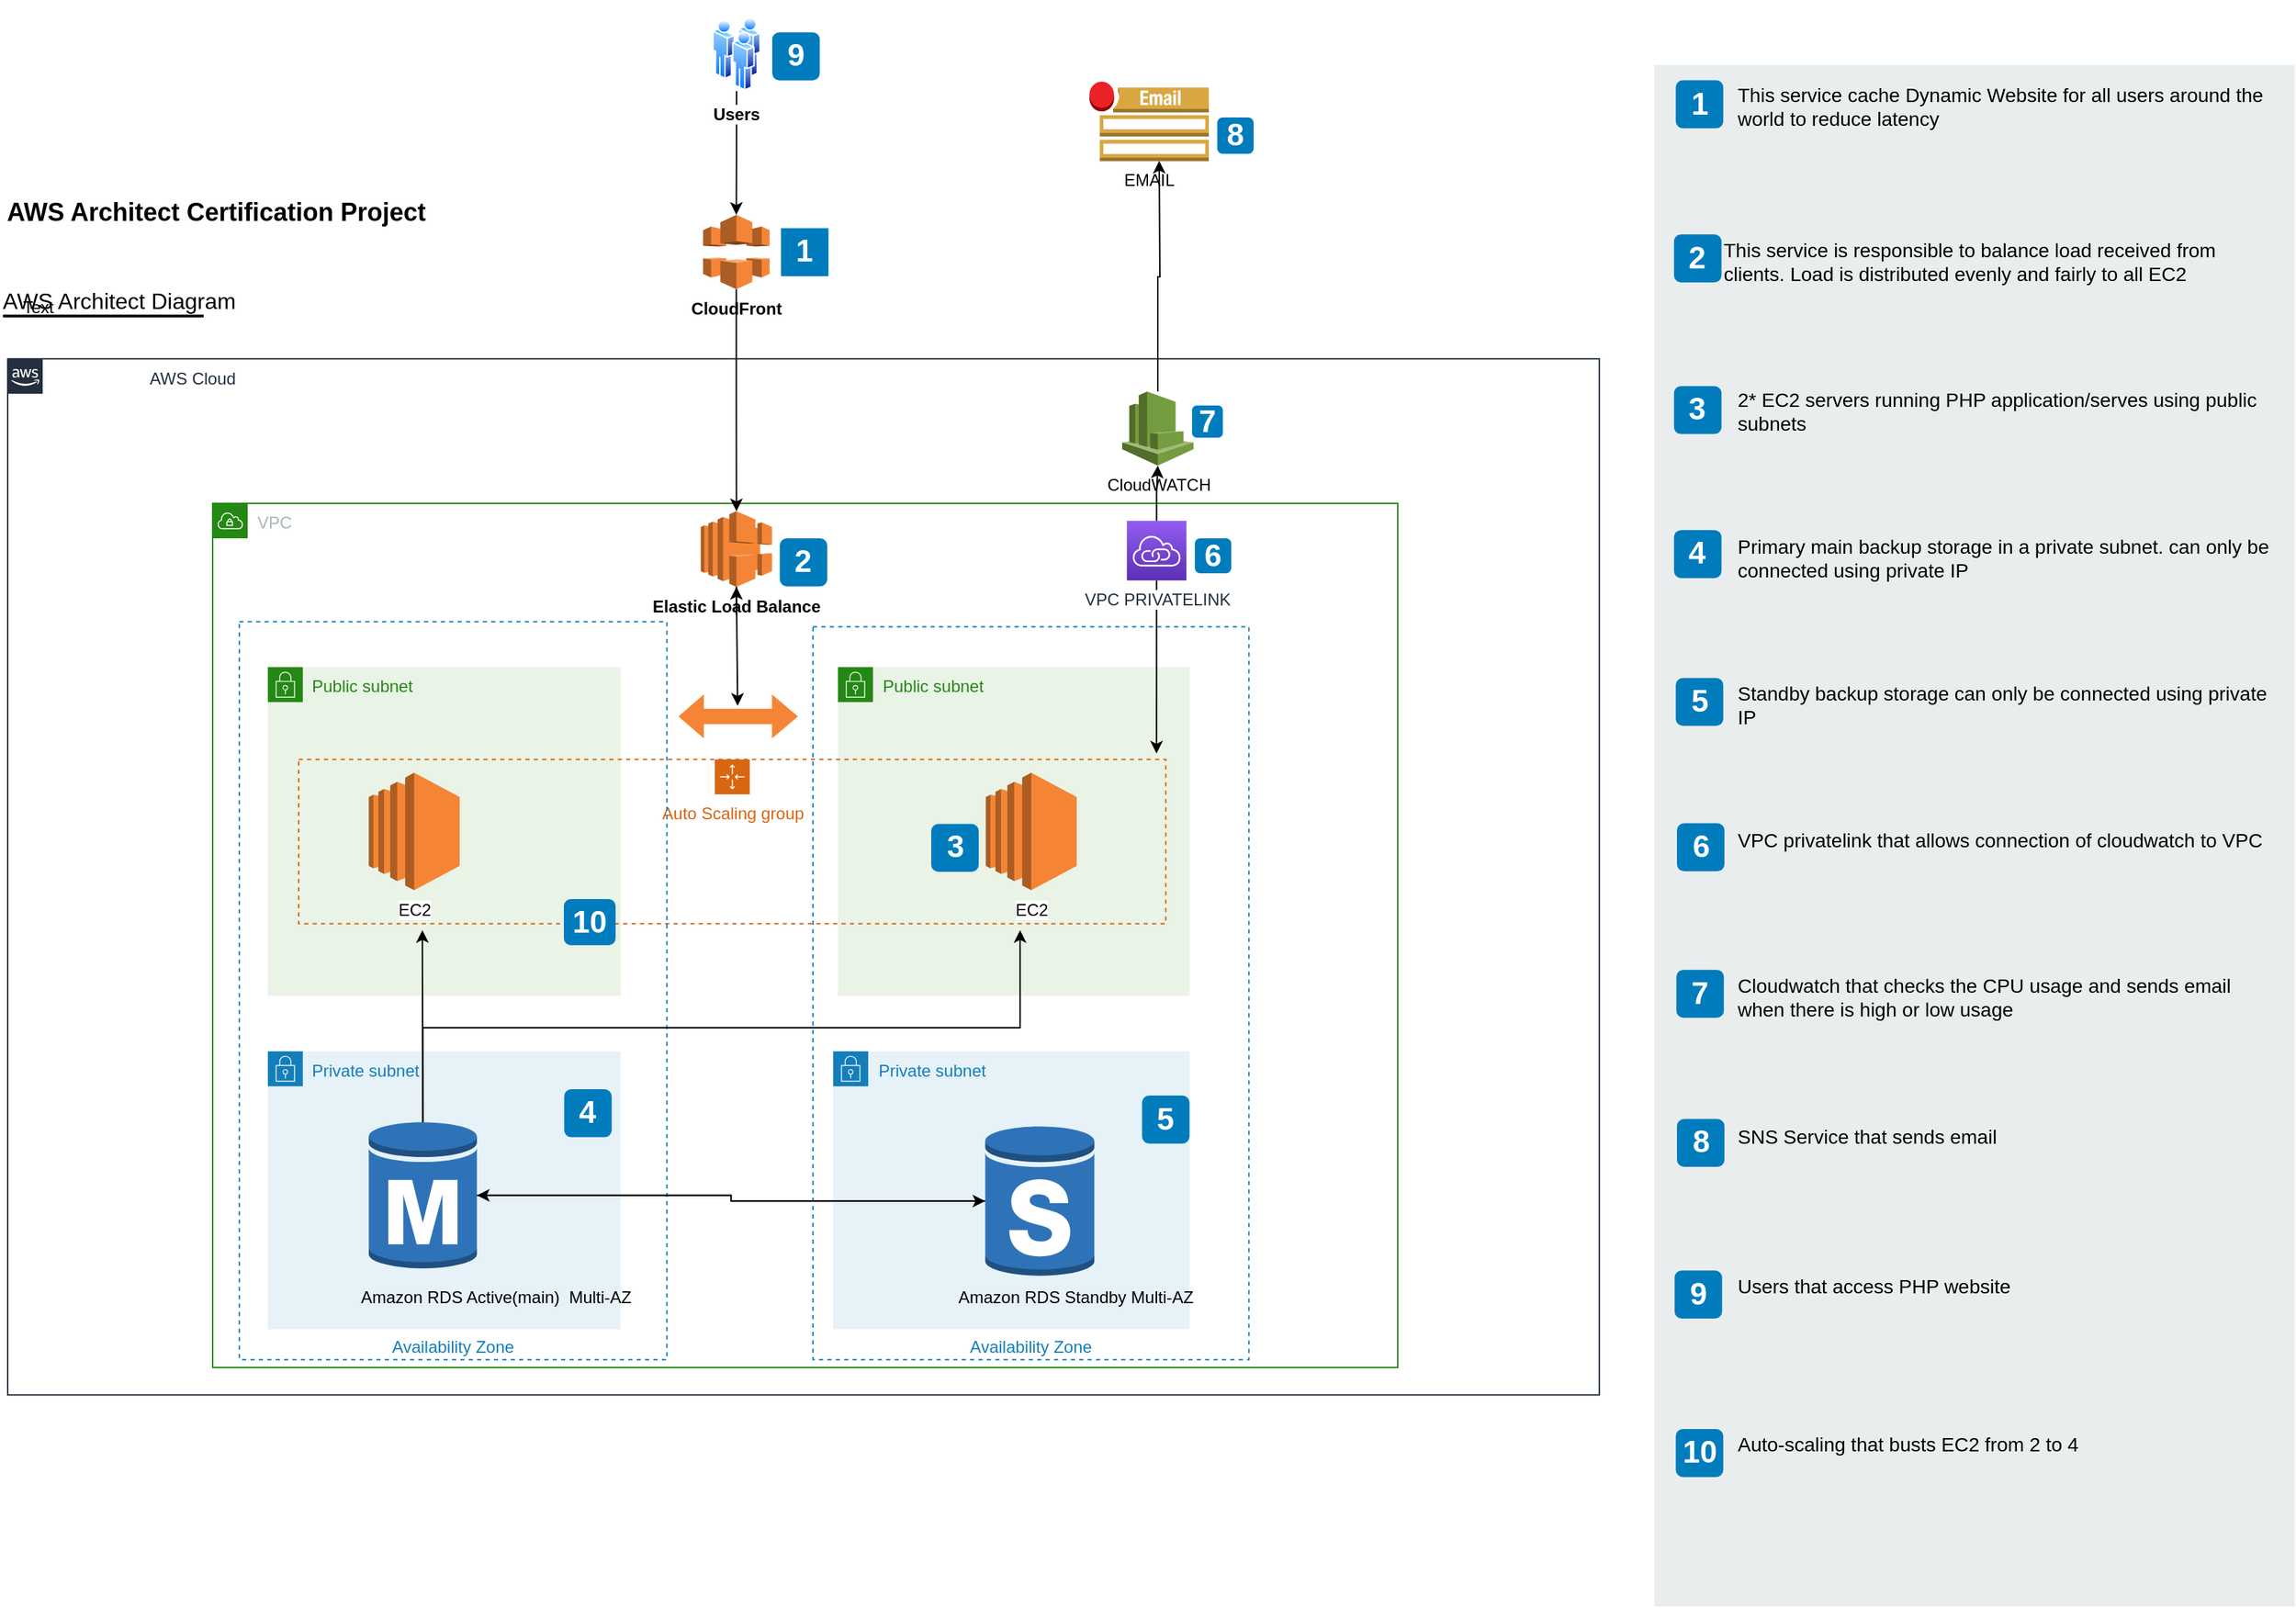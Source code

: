 <mxfile version="12.3.2" type="github" pages="1">
  <diagram id="Ht1M8jgEwFfnCIfOTk4-" name="Page-1">
    <mxGraphModel dx="1422" dy="1910" grid="1" gridSize="10" guides="1" tooltips="1" connect="1" arrows="1" fold="1" page="1" pageScale="1" pageWidth="1654" pageHeight="1169" math="0" shadow="0">
      <root>
        <mxCell id="0"/>
        <mxCell id="1" parent="0"/>
        <mxCell id="xc-v-wYqTJA-IZ1ZFv6Z-77" value="" style="group" vertex="1" connectable="0" parent="1">
          <mxGeometry x="1" y="-1165" width="1640" height="1149" as="geometry"/>
        </mxCell>
        <mxCell id="xc-v-wYqTJA-IZ1ZFv6Z-16" value="Public subnet" style="points=[[0,0],[0.25,0],[0.5,0],[0.75,0],[1,0],[1,0.25],[1,0.5],[1,0.75],[1,1],[0.75,1],[0.5,1],[0.25,1],[0,1],[0,0.75],[0,0.5],[0,0.25]];outlineConnect=0;gradientColor=none;html=1;whiteSpace=wrap;fontSize=12;fontStyle=0;shape=mxgraph.aws4.group;grIcon=mxgraph.aws4.group_security_group;grStroke=0;strokeColor=#248814;fillColor=#E9F3E6;verticalAlign=top;align=left;spacingLeft=30;fontColor=#248814;dashed=0;" vertex="1" parent="xc-v-wYqTJA-IZ1ZFv6Z-77">
          <mxGeometry x="191.433" y="477.154" width="252.131" height="234.943" as="geometry"/>
        </mxCell>
        <mxCell id="xc-v-wYqTJA-IZ1ZFv6Z-15" value="Public subnet" style="points=[[0,0],[0.25,0],[0.5,0],[0.75,0],[1,0],[1,0.25],[1,0.5],[1,0.75],[1,1],[0.75,1],[0.5,1],[0.25,1],[0,1],[0,0.75],[0,0.5],[0,0.25]];outlineConnect=0;gradientColor=none;html=1;whiteSpace=wrap;fontSize=12;fontStyle=0;shape=mxgraph.aws4.group;grIcon=mxgraph.aws4.group_security_group;grStroke=0;strokeColor=#248814;fillColor=#E9F3E6;verticalAlign=top;align=left;spacingLeft=30;fontColor=#248814;dashed=0;" vertex="1" parent="xc-v-wYqTJA-IZ1ZFv6Z-77">
          <mxGeometry x="598.917" y="477.154" width="251.282" height="234.943" as="geometry"/>
        </mxCell>
        <mxCell id="xc-v-wYqTJA-IZ1ZFv6Z-11" value="AWS Cloud" style="points=[[0,0],[0.25,0],[0.5,0],[0.75,0],[1,0],[1,0.25],[1,0.5],[1,0.75],[1,1],[0.75,1],[0.5,1],[0.25,1],[0,1],[0,0.75],[0,0.5],[0,0.25]];outlineConnect=0;gradientColor=none;html=1;whiteSpace=wrap;fontSize=12;fontStyle=0;shape=mxgraph.aws4.group;grIcon=mxgraph.aws4.group_aws_cloud_alt;strokeColor=#232F3E;fillColor=none;verticalAlign=top;align=left;spacingLeft=100;fontColor=#232F3E;dashed=0;spacingTop=1;spacing=1;spacingBottom=100;spacingRight=100;" vertex="1" parent="xc-v-wYqTJA-IZ1ZFv6Z-77">
          <mxGeometry x="5.518" y="256.669" width="1137.56" height="740.974" as="geometry"/>
        </mxCell>
        <mxCell id="xc-v-wYqTJA-IZ1ZFv6Z-12" value="VPC" style="points=[[0,0],[0.25,0],[0.5,0],[0.75,0],[1,0],[1,0.25],[1,0.5],[1,0.75],[1,1],[0.75,1],[0.5,1],[0.25,1],[0,1],[0,0.75],[0,0.5],[0,0.25]];outlineConnect=0;gradientColor=none;html=1;whiteSpace=wrap;fontSize=12;fontStyle=0;shape=mxgraph.aws4.group;grIcon=mxgraph.aws4.group_vpc;strokeColor=#248814;fillColor=none;verticalAlign=top;align=left;spacingLeft=30;fontColor=#AAB7B8;dashed=0;" vertex="1" parent="xc-v-wYqTJA-IZ1ZFv6Z-77">
          <mxGeometry x="152" y="360" width="847" height="618" as="geometry"/>
        </mxCell>
        <mxCell id="xc-v-wYqTJA-IZ1ZFv6Z-71" value="Auto Scaling group" style="points=[[0,0],[0.25,0],[0.5,0],[0.75,0],[1,0],[1,0.25],[1,0.5],[1,0.75],[1,1],[0.75,1],[0.5,1],[0.25,1],[0,1],[0,0.75],[0,0.5],[0,0.25]];outlineConnect=0;gradientColor=none;html=1;whiteSpace=wrap;fontSize=12;fontStyle=0;shape=mxgraph.aws4.groupCenter;grIcon=mxgraph.aws4.group_auto_scaling_group;grStroke=1;strokeColor=#D86613;fillColor=none;verticalAlign=top;align=center;fontColor=#D86613;dashed=1;spacingTop=25;labelBackgroundColor=#ffffff;" vertex="1" parent="xc-v-wYqTJA-IZ1ZFv6Z-77">
          <mxGeometry x="213.505" y="543.119" width="619.716" height="117.471" as="geometry"/>
        </mxCell>
        <mxCell id="xc-v-wYqTJA-IZ1ZFv6Z-17" value="Private subnet" style="points=[[0,0],[0.25,0],[0.5,0],[0.75,0],[1,0],[1,0.25],[1,0.5],[1,0.75],[1,1],[0.75,1],[0.5,1],[0.25,1],[0,1],[0,0.75],[0,0.5],[0,0.25]];outlineConnect=0;gradientColor=none;html=1;whiteSpace=wrap;fontSize=12;fontStyle=0;shape=mxgraph.aws4.group;grIcon=mxgraph.aws4.group_security_group;grStroke=0;strokeColor=#147EBA;fillColor=#E6F2F8;verticalAlign=top;align=left;spacingLeft=30;fontColor=#147EBA;dashed=0;" vertex="1" parent="xc-v-wYqTJA-IZ1ZFv6Z-77">
          <mxGeometry x="595.521" y="751.856" width="254.678" height="198.798" as="geometry"/>
        </mxCell>
        <mxCell id="xc-v-wYqTJA-IZ1ZFv6Z-18" value="Private subnet" style="points=[[0,0],[0.25,0],[0.5,0],[0.75,0],[1,0],[1,0.25],[1,0.5],[1,0.75],[1,1],[0.75,1],[0.5,1],[0.25,1],[0,1],[0,0.75],[0,0.5],[0,0.25]];outlineConnect=0;gradientColor=none;html=1;whiteSpace=wrap;fontSize=12;fontStyle=0;shape=mxgraph.aws4.group;grIcon=mxgraph.aws4.group_security_group;grStroke=0;strokeColor=#147EBA;fillColor=#E6F2F8;verticalAlign=top;align=left;spacingLeft=30;fontColor=#147EBA;dashed=0;" vertex="1" parent="xc-v-wYqTJA-IZ1ZFv6Z-77">
          <mxGeometry x="191.433" y="751.856" width="252.131" height="198.798" as="geometry"/>
        </mxCell>
        <mxCell id="xc-v-wYqTJA-IZ1ZFv6Z-21" value="Availability Zone" style="fillColor=none;strokeColor=#147EBA;dashed=1;verticalAlign=bottom;fontStyle=0;fontColor=#147EBA;" vertex="1" parent="xc-v-wYqTJA-IZ1ZFv6Z-77">
          <mxGeometry x="581.09" y="448.238" width="311.556" height="524.103" as="geometry"/>
        </mxCell>
        <mxCell id="xc-v-wYqTJA-IZ1ZFv6Z-20" value="Availability Zone" style="fillColor=none;strokeColor=#147EBA;dashed=1;verticalAlign=bottom;fontStyle=0;fontColor=#147EBA;horizontal=1;" vertex="1" parent="xc-v-wYqTJA-IZ1ZFv6Z-77">
          <mxGeometry x="171.058" y="444.623" width="305.613" height="527.718" as="geometry"/>
        </mxCell>
        <mxCell id="-QjtrjUzRDEMRZ5MF8oH-9" value="1" style="rounded=1;whiteSpace=wrap;html=1;fillColor=#007CBD;strokeColor=none;fontColor=#FFFFFF;fontStyle=1;fontSize=22;arcSize=0;" parent="xc-v-wYqTJA-IZ1ZFv6Z-77" vertex="1">
          <mxGeometry x="558.182" y="163.205" width="33.957" height="34.338" as="geometry"/>
        </mxCell>
        <mxCell id="-QjtrjUzRDEMRZ5MF8oH-27" value="2" style="rounded=1;whiteSpace=wrap;html=1;fillColor=#007CBD;strokeColor=none;fontColor=#FFFFFF;fontStyle=1;fontSize=22;" parent="xc-v-wYqTJA-IZ1ZFv6Z-77" vertex="1">
          <mxGeometry x="557.32" y="384.984" width="33.957" height="34.338" as="geometry"/>
        </mxCell>
        <mxCell id="-QjtrjUzRDEMRZ5MF8oH-28" value="3" style="rounded=1;whiteSpace=wrap;html=1;fillColor=#007CBD;strokeColor=none;fontColor=#FFFFFF;fontStyle=1;fontSize=22;" parent="xc-v-wYqTJA-IZ1ZFv6Z-77" vertex="1">
          <mxGeometry x="665.558" y="589.203" width="33.957" height="34.338" as="geometry"/>
        </mxCell>
        <mxCell id="-QjtrjUzRDEMRZ5MF8oH-29" value="4" style="rounded=1;whiteSpace=wrap;html=1;fillColor=#007CBD;strokeColor=none;fontColor=#FFFFFF;fontStyle=1;fontSize=22;" parent="xc-v-wYqTJA-IZ1ZFv6Z-77" vertex="1">
          <mxGeometry x="403.24" y="778.965" width="33.957" height="34.338" as="geometry"/>
        </mxCell>
        <mxCell id="-QjtrjUzRDEMRZ5MF8oH-30" value="5" style="rounded=1;whiteSpace=wrap;html=1;fillColor=#007CBD;strokeColor=none;fontColor=#FFFFFF;fontStyle=1;fontSize=22;" parent="xc-v-wYqTJA-IZ1ZFv6Z-77" vertex="1">
          <mxGeometry x="816.242" y="783.483" width="33.957" height="34.338" as="geometry"/>
        </mxCell>
        <mxCell id="-QjtrjUzRDEMRZ5MF8oH-31" value="6" style="rounded=1;whiteSpace=wrap;html=1;fillColor=#007CBD;strokeColor=none;fontColor=#FFFFFF;fontStyle=1;fontSize=22;" parent="xc-v-wYqTJA-IZ1ZFv6Z-77" vertex="1">
          <mxGeometry x="854" y="385" width="26" height="25" as="geometry"/>
        </mxCell>
        <mxCell id="-QjtrjUzRDEMRZ5MF8oH-32" value="7" style="rounded=1;whiteSpace=wrap;html=1;fillColor=#007CBD;strokeColor=none;fontColor=#FFFFFF;fontStyle=1;fontSize=22;" parent="xc-v-wYqTJA-IZ1ZFv6Z-77" vertex="1">
          <mxGeometry x="852" y="290" width="22" height="23" as="geometry"/>
        </mxCell>
        <mxCell id="-QjtrjUzRDEMRZ5MF8oH-33" value="8" style="rounded=1;whiteSpace=wrap;html=1;fillColor=#007CBD;strokeColor=none;fontColor=#FFFFFF;fontStyle=1;fontSize=22;" parent="xc-v-wYqTJA-IZ1ZFv6Z-77" vertex="1">
          <mxGeometry x="870" y="84" width="26" height="26" as="geometry"/>
        </mxCell>
        <mxCell id="-QjtrjUzRDEMRZ5MF8oH-34" value="9" style="rounded=1;whiteSpace=wrap;html=1;fillColor=#007CBD;strokeColor=none;fontColor=#FFFFFF;fontStyle=1;fontSize=22;" parent="xc-v-wYqTJA-IZ1ZFv6Z-77" vertex="1">
          <mxGeometry x="551.932" y="23.165" width="33.957" height="34.338" as="geometry"/>
        </mxCell>
        <mxCell id="-QjtrjUzRDEMRZ5MF8oH-35" value="10" style="rounded=1;whiteSpace=wrap;html=1;fillColor=#007CBD;strokeColor=none;fontColor=#FFFFFF;fontStyle=1;fontSize=22;" parent="xc-v-wYqTJA-IZ1ZFv6Z-77" vertex="1">
          <mxGeometry x="403" y="643" width="37" height="33" as="geometry"/>
        </mxCell>
        <mxCell id="-QjtrjUzRDEMRZ5MF8oH-47" value="&lt;font style=&quot;font-size: 18px&quot;&gt;AWS Architect Certification Project&lt;/font&gt;" style="text;html=1;resizable=0;points=[];autosize=1;align=left;verticalAlign=top;spacingTop=-4;fontSize=30;fontStyle=1" parent="xc-v-wYqTJA-IZ1ZFv6Z-77" vertex="1">
          <mxGeometry x="2.547" y="126.547" width="320" height="40" as="geometry"/>
        </mxCell>
        <mxCell id="-QjtrjUzRDEMRZ5MF8oH-48" value="AWS Architect Diagram" style="text;html=1;resizable=0;points=[];autosize=1;align=left;verticalAlign=top;spacingTop=-4;fontSize=16;" parent="xc-v-wYqTJA-IZ1ZFv6Z-77" vertex="1">
          <mxGeometry y="203.355" width="180" height="20" as="geometry"/>
        </mxCell>
        <mxCell id="SCVMTBWpLvtzJIhz15lM-1" value="" style="line;strokeWidth=2;html=1;fontSize=14;" parent="xc-v-wYqTJA-IZ1ZFv6Z-77" vertex="1">
          <mxGeometry x="2.122" y="221.428" width="143.468" height="9.036" as="geometry"/>
        </mxCell>
        <mxCell id="7OVz4w7n9kzEPWy-4BBC-3" value="" style="rounded=0;whiteSpace=wrap;html=1;fillColor=#EAEDED;fontSize=22;fontColor=#FFFFFF;strokeColor=none;labelBackgroundColor=none;" parent="xc-v-wYqTJA-IZ1ZFv6Z-77" vertex="1">
          <mxGeometry x="1182.429" y="46.576" width="457.571" height="1102.424" as="geometry"/>
        </mxCell>
        <mxCell id="7OVz4w7n9kzEPWy-4BBC-4" value="1" style="rounded=1;whiteSpace=wrap;html=1;fillColor=#007CBD;strokeColor=none;fontColor=#FFFFFF;fontStyle=1;fontSize=22;labelBackgroundColor=none;" parent="xc-v-wYqTJA-IZ1ZFv6Z-77" vertex="1">
          <mxGeometry x="1197.71" y="57.419" width="33.957" height="34.338" as="geometry"/>
        </mxCell>
        <mxCell id="7OVz4w7n9kzEPWy-4BBC-5" value="2" style="rounded=1;whiteSpace=wrap;html=1;fillColor=#007CBD;strokeColor=none;fontColor=#FFFFFF;fontStyle=1;fontSize=22;labelBackgroundColor=none;" parent="xc-v-wYqTJA-IZ1ZFv6Z-77" vertex="1">
          <mxGeometry x="1196.436" y="167.662" width="33.957" height="34.338" as="geometry"/>
        </mxCell>
        <mxCell id="7OVz4w7n9kzEPWy-4BBC-6" value="3" style="rounded=1;whiteSpace=wrap;html=1;fillColor=#007CBD;strokeColor=none;fontColor=#FFFFFF;fontStyle=1;fontSize=22;labelBackgroundColor=none;" parent="xc-v-wYqTJA-IZ1ZFv6Z-77" vertex="1">
          <mxGeometry x="1196.436" y="276.097" width="33.957" height="34.338" as="geometry"/>
        </mxCell>
        <mxCell id="7OVz4w7n9kzEPWy-4BBC-7" value="4" style="rounded=1;whiteSpace=wrap;html=1;fillColor=#007CBD;strokeColor=none;fontColor=#FFFFFF;fontStyle=1;fontSize=22;labelBackgroundColor=none;" parent="xc-v-wYqTJA-IZ1ZFv6Z-77" vertex="1">
          <mxGeometry x="1196.436" y="379.11" width="33.957" height="34.338" as="geometry"/>
        </mxCell>
        <mxCell id="7OVz4w7n9kzEPWy-4BBC-8" value="5" style="rounded=1;whiteSpace=wrap;html=1;fillColor=#007CBD;strokeColor=none;fontColor=#FFFFFF;fontStyle=1;fontSize=22;labelBackgroundColor=none;" parent="xc-v-wYqTJA-IZ1ZFv6Z-77" vertex="1">
          <mxGeometry x="1197.71" y="484.835" width="33.957" height="34.338" as="geometry"/>
        </mxCell>
        <mxCell id="7OVz4w7n9kzEPWy-4BBC-9" value="6" style="rounded=1;whiteSpace=wrap;html=1;fillColor=#007CBD;strokeColor=none;fontColor=#FFFFFF;fontStyle=1;fontSize=22;labelBackgroundColor=none;" parent="xc-v-wYqTJA-IZ1ZFv6Z-77" vertex="1">
          <mxGeometry x="1198.559" y="588.752" width="33.957" height="34.338" as="geometry"/>
        </mxCell>
        <mxCell id="7OVz4w7n9kzEPWy-4BBC-10" value="7" style="rounded=1;whiteSpace=wrap;html=1;fillColor=#007CBD;strokeColor=none;fontColor=#FFFFFF;fontStyle=1;fontSize=22;labelBackgroundColor=none;" parent="xc-v-wYqTJA-IZ1ZFv6Z-77" vertex="1">
          <mxGeometry x="1198.134" y="693.572" width="33.957" height="34.338" as="geometry"/>
        </mxCell>
        <mxCell id="7OVz4w7n9kzEPWy-4BBC-11" value="8" style="rounded=1;whiteSpace=wrap;html=1;fillColor=#007CBD;strokeColor=none;fontColor=#FFFFFF;fontStyle=1;fontSize=22;labelBackgroundColor=none;" parent="xc-v-wYqTJA-IZ1ZFv6Z-77" vertex="1">
          <mxGeometry x="1198.559" y="800.2" width="33.957" height="34.338" as="geometry"/>
        </mxCell>
        <mxCell id="7OVz4w7n9kzEPWy-4BBC-12" value="9" style="rounded=1;whiteSpace=wrap;html=1;fillColor=#007CBD;strokeColor=none;fontColor=#FFFFFF;fontStyle=1;fontSize=22;labelBackgroundColor=none;" parent="xc-v-wYqTJA-IZ1ZFv6Z-77" vertex="1">
          <mxGeometry x="1196.861" y="908.635" width="33.957" height="34.338" as="geometry"/>
        </mxCell>
        <mxCell id="7OVz4w7n9kzEPWy-4BBC-13" value="&lt;font style=&quot;font-size: 14px&quot;&gt;This service cache Dynamic Website for all users around the world to reduce latency&lt;/font&gt;" style="text;html=1;align=left;verticalAlign=top;spacingTop=-4;fontSize=14;labelBackgroundColor=none;whiteSpace=wrap;" parent="xc-v-wYqTJA-IZ1ZFv6Z-77" vertex="1">
          <mxGeometry x="1240" y="57" width="383" height="53" as="geometry"/>
        </mxCell>
        <mxCell id="7OVz4w7n9kzEPWy-4BBC-14" value="&lt;font style=&quot;font-size: 14px&quot;&gt;This service is responsible to balance load received from clients. Load is distributed evenly and fairly to all EC2&lt;/font&gt;" style="text;html=1;align=left;verticalAlign=top;spacingTop=-4;fontSize=14;labelBackgroundColor=none;whiteSpace=wrap;" parent="xc-v-wYqTJA-IZ1ZFv6Z-77" vertex="1">
          <mxGeometry x="1230" y="168" width="393" height="52" as="geometry"/>
        </mxCell>
        <mxCell id="7OVz4w7n9kzEPWy-4BBC-15" value="&lt;span&gt;&lt;font style=&quot;font-size: 14px&quot;&gt;2* EC2 servers running PHP application/serves using public subnets&amp;nbsp;&lt;/font&gt;&lt;/span&gt;" style="text;html=1;align=left;verticalAlign=top;spacingTop=-4;fontSize=14;labelBackgroundColor=none;whiteSpace=wrap;" parent="xc-v-wYqTJA-IZ1ZFv6Z-77" vertex="1">
          <mxGeometry x="1240" y="275" width="383" height="55" as="geometry"/>
        </mxCell>
        <mxCell id="7OVz4w7n9kzEPWy-4BBC-16" value="&lt;span&gt;Primary main backup storage in a private subnet. can only be connected using private IP&lt;/span&gt;" style="text;html=1;align=left;verticalAlign=top;spacingTop=-4;fontSize=14;labelBackgroundColor=none;whiteSpace=wrap;" parent="xc-v-wYqTJA-IZ1ZFv6Z-77" vertex="1">
          <mxGeometry x="1240" y="380" width="383" height="50" as="geometry"/>
        </mxCell>
        <mxCell id="7OVz4w7n9kzEPWy-4BBC-17" value="&lt;span&gt;Standby backup storage can only be connected using private IP&lt;/span&gt;" style="text;html=1;align=left;verticalAlign=top;spacingTop=-4;fontSize=14;labelBackgroundColor=none;whiteSpace=wrap;" parent="xc-v-wYqTJA-IZ1ZFv6Z-77" vertex="1">
          <mxGeometry x="1240" y="485" width="383" height="55" as="geometry"/>
        </mxCell>
        <mxCell id="7OVz4w7n9kzEPWy-4BBC-18" value="&lt;span&gt;VPC privatelink that allows connection of cloudwatch to VPC&amp;nbsp;&lt;/span&gt;" style="text;html=1;align=left;verticalAlign=top;spacingTop=-4;fontSize=14;labelBackgroundColor=none;whiteSpace=wrap;" parent="xc-v-wYqTJA-IZ1ZFv6Z-77" vertex="1">
          <mxGeometry x="1240" y="590" width="383" height="30" as="geometry"/>
        </mxCell>
        <mxCell id="7OVz4w7n9kzEPWy-4BBC-19" value="&lt;span&gt;Cloudwatch that checks the CPU usage and sends email when there is high or low usage&lt;/span&gt;" style="text;html=1;align=left;verticalAlign=top;spacingTop=-4;fontSize=14;labelBackgroundColor=none;whiteSpace=wrap;" parent="xc-v-wYqTJA-IZ1ZFv6Z-77" vertex="1">
          <mxGeometry x="1240" y="694" width="383" height="46" as="geometry"/>
        </mxCell>
        <mxCell id="7OVz4w7n9kzEPWy-4BBC-20" value="&lt;span&gt;SNS Service that sends email&lt;/span&gt;" style="text;html=1;align=left;verticalAlign=top;spacingTop=-4;fontSize=14;labelBackgroundColor=none;whiteSpace=wrap;" parent="xc-v-wYqTJA-IZ1ZFv6Z-77" vertex="1">
          <mxGeometry x="1240" y="802" width="383" height="38" as="geometry"/>
        </mxCell>
        <mxCell id="7OVz4w7n9kzEPWy-4BBC-21" value="&lt;span&gt;Users that access PHP website&lt;/span&gt;" style="text;html=1;align=left;verticalAlign=top;spacingTop=-4;fontSize=14;labelBackgroundColor=none;whiteSpace=wrap;" parent="xc-v-wYqTJA-IZ1ZFv6Z-77" vertex="1">
          <mxGeometry x="1240" y="909" width="383" height="41" as="geometry"/>
        </mxCell>
        <mxCell id="7OVz4w7n9kzEPWy-4BBC-22" value="10" style="rounded=1;whiteSpace=wrap;html=1;fillColor=#007CBD;strokeColor=none;fontColor=#FFFFFF;fontStyle=1;fontSize=22;labelBackgroundColor=none;" parent="xc-v-wYqTJA-IZ1ZFv6Z-77" vertex="1">
          <mxGeometry x="1197.71" y="1022.04" width="33.957" height="34.338" as="geometry"/>
        </mxCell>
        <mxCell id="7OVz4w7n9kzEPWy-4BBC-23" value="&lt;span&gt;Auto-scaling that busts EC2 from 2 to 4&lt;/span&gt;" style="text;html=1;align=left;verticalAlign=top;spacingTop=-4;fontSize=14;labelBackgroundColor=none;whiteSpace=wrap;" parent="xc-v-wYqTJA-IZ1ZFv6Z-77" vertex="1">
          <mxGeometry x="1240" y="1022" width="383" height="28" as="geometry"/>
        </mxCell>
        <mxCell id="xc-v-wYqTJA-IZ1ZFv6Z-5" value="&lt;b&gt;CloudFront&lt;/b&gt;" style="outlineConnect=0;dashed=0;verticalLabelPosition=bottom;verticalAlign=top;align=center;html=1;shape=mxgraph.aws3.cloudfront;fillColor=#F58536;gradientColor=none;strokeColor=#990000;" vertex="1" parent="xc-v-wYqTJA-IZ1ZFv6Z-77">
          <mxGeometry x="502.531" y="153.605" width="47.54" height="53.314" as="geometry"/>
        </mxCell>
        <mxCell id="xc-v-wYqTJA-IZ1ZFv6Z-22" style="edgeStyle=orthogonalEdgeStyle;rounded=0;orthogonalLoop=1;jettySize=auto;html=1;" edge="1" parent="xc-v-wYqTJA-IZ1ZFv6Z-77" source="xc-v-wYqTJA-IZ1ZFv6Z-6" target="xc-v-wYqTJA-IZ1ZFv6Z-5">
          <mxGeometry relative="1" as="geometry">
            <mxPoint x="370.556" y="286.489" as="targetPoint"/>
          </mxGeometry>
        </mxCell>
        <mxCell id="xc-v-wYqTJA-IZ1ZFv6Z-6" value="&lt;b&gt;Users&lt;/b&gt;" style="aspect=fixed;perimeter=ellipsePerimeter;html=1;align=center;shadow=0;dashed=0;spacingTop=3;image;image=img/lib/active_directory/users.svg;strokeColor=#990000;fillColor=#990000;gradientColor=none;" vertex="1" parent="xc-v-wYqTJA-IZ1ZFv6Z-77">
          <mxGeometry x="509.145" y="12" width="34.563" height="53.174" as="geometry"/>
        </mxCell>
        <mxCell id="xc-v-wYqTJA-IZ1ZFv6Z-7" value="&lt;b&gt;Elastic Load Balance&lt;/b&gt;" style="outlineConnect=0;dashed=0;verticalLabelPosition=bottom;verticalAlign=top;align=center;html=1;shape=mxgraph.aws3.elastic_load_balancing;fillColor=#F58536;gradientColor=none;strokeColor=#990000;" vertex="1" parent="xc-v-wYqTJA-IZ1ZFv6Z-77">
          <mxGeometry x="500.866" y="365.568" width="50.936" height="54.218" as="geometry"/>
        </mxCell>
        <mxCell id="xc-v-wYqTJA-IZ1ZFv6Z-8" value="" style="shape=mxgraph.arrows.slender_two_way_arrow;html=1;verticalLabelPosition=bottom;verticalAlign=top;strokeWidth=2;strokeColor=#F58536;fillColor=#F58536;gradientColor=none;" vertex="1" parent="xc-v-wYqTJA-IZ1ZFv6Z-77">
          <mxGeometry x="486.434" y="498.841" width="82.346" height="27.109" as="geometry"/>
        </mxCell>
        <mxCell id="xc-v-wYqTJA-IZ1ZFv6Z-9" value="" style="endArrow=classic;html=1;exitX=0.5;exitY=1;exitDx=0;exitDy=0;exitPerimeter=0;entryX=0.495;entryY=0.217;entryDx=0;entryDy=0;entryPerimeter=0;" edge="1" parent="xc-v-wYqTJA-IZ1ZFv6Z-77" source="xc-v-wYqTJA-IZ1ZFv6Z-7" target="xc-v-wYqTJA-IZ1ZFv6Z-8">
          <mxGeometry width="50" height="50" relative="1" as="geometry">
            <mxPoint x="615.895" y="426.551" as="sourcePoint"/>
            <mxPoint x="508.506" y="468.569" as="targetPoint"/>
          </mxGeometry>
        </mxCell>
        <mxCell id="xc-v-wYqTJA-IZ1ZFv6Z-23" value="Text" style="text;html=1;align=center;verticalAlign=middle;resizable=0;points=[];;autosize=1;" vertex="1" parent="xc-v-wYqTJA-IZ1ZFv6Z-77">
          <mxGeometry x="6.733" y="209.792" width="40" height="20" as="geometry"/>
        </mxCell>
        <mxCell id="xc-v-wYqTJA-IZ1ZFv6Z-26" value="EC2" style="outlineConnect=0;dashed=0;verticalLabelPosition=bottom;verticalAlign=top;align=center;html=1;shape=mxgraph.aws3.ec2;fillColor=#F58534;gradientColor=none;labelBackgroundColor=#ffffff;strokeColor=#000000;" vertex="1" parent="xc-v-wYqTJA-IZ1ZFv6Z-77">
          <mxGeometry x="263.591" y="552.607" width="64.943" height="84.037" as="geometry"/>
        </mxCell>
        <mxCell id="xc-v-wYqTJA-IZ1ZFv6Z-27" value="EC2" style="outlineConnect=0;dashed=0;verticalLabelPosition=bottom;verticalAlign=top;align=center;html=1;shape=mxgraph.aws3.ec2;fillColor=#F58534;gradientColor=none;labelBackgroundColor=#ffffff;strokeColor=#000000;" vertex="1" parent="xc-v-wYqTJA-IZ1ZFv6Z-77">
          <mxGeometry x="704.608" y="552.607" width="64.943" height="84.037" as="geometry"/>
        </mxCell>
        <mxCell id="xc-v-wYqTJA-IZ1ZFv6Z-28" value="" style="outlineConnect=0;dashed=0;verticalLabelPosition=bottom;verticalAlign=top;align=center;html=1;shape=mxgraph.aws3.rds_db_instance_standby_multi_az;fillColor=#2E73B8;gradientColor=none;labelBackgroundColor=#ffffff;strokeColor=#000000;" vertex="1" parent="xc-v-wYqTJA-IZ1ZFv6Z-77">
          <mxGeometry x="704.184" y="804.267" width="78.101" height="109.339" as="geometry"/>
        </mxCell>
        <mxCell id="xc-v-wYqTJA-IZ1ZFv6Z-66" style="edgeStyle=orthogonalEdgeStyle;rounded=0;orthogonalLoop=1;jettySize=auto;html=1;" edge="1" parent="xc-v-wYqTJA-IZ1ZFv6Z-77" source="xc-v-wYqTJA-IZ1ZFv6Z-5" target="xc-v-wYqTJA-IZ1ZFv6Z-7">
          <mxGeometry relative="1" as="geometry"/>
        </mxCell>
        <mxCell id="xc-v-wYqTJA-IZ1ZFv6Z-82" style="edgeStyle=orthogonalEdgeStyle;rounded=0;orthogonalLoop=1;jettySize=auto;html=1;exitX=0.5;exitY=0.02;exitDx=0;exitDy=0;exitPerimeter=0;entryX=0.428;entryY=0.418;entryDx=0;entryDy=0;entryPerimeter=0;" edge="1" parent="xc-v-wYqTJA-IZ1ZFv6Z-77" source="xc-v-wYqTJA-IZ1ZFv6Z-29" target="xc-v-wYqTJA-IZ1ZFv6Z-20">
          <mxGeometry relative="1" as="geometry">
            <Array as="points">
              <mxPoint x="302" y="795"/>
              <mxPoint x="302" y="795"/>
            </Array>
          </mxGeometry>
        </mxCell>
        <mxCell id="xc-v-wYqTJA-IZ1ZFv6Z-83" style="edgeStyle=orthogonalEdgeStyle;rounded=0;orthogonalLoop=1;jettySize=auto;html=1;exitX=0.5;exitY=0.02;exitDx=0;exitDy=0;exitPerimeter=0;entryX=0.475;entryY=0.414;entryDx=0;entryDy=0;entryPerimeter=0;" edge="1" parent="xc-v-wYqTJA-IZ1ZFv6Z-77" source="xc-v-wYqTJA-IZ1ZFv6Z-29" target="xc-v-wYqTJA-IZ1ZFv6Z-21">
          <mxGeometry relative="1" as="geometry">
            <Array as="points">
              <mxPoint x="302" y="735"/>
              <mxPoint x="729" y="735"/>
            </Array>
          </mxGeometry>
        </mxCell>
        <mxCell id="xc-v-wYqTJA-IZ1ZFv6Z-29" value="" style="outlineConnect=0;dashed=0;verticalLabelPosition=bottom;verticalAlign=top;align=center;html=1;shape=mxgraph.aws3.rds_db_instance;fillColor=#2E73B8;gradientColor=none;labelBackgroundColor=#ffffff;strokeColor=#000000;" vertex="1" parent="xc-v-wYqTJA-IZ1ZFv6Z-77">
          <mxGeometry x="263.591" y="800.652" width="77.252" height="108.435" as="geometry"/>
        </mxCell>
        <mxCell id="xc-v-wYqTJA-IZ1ZFv6Z-34" style="edgeStyle=orthogonalEdgeStyle;rounded=0;orthogonalLoop=1;jettySize=auto;html=1;exitX=1;exitY=0.5;exitDx=0;exitDy=0;exitPerimeter=0;" edge="1" parent="xc-v-wYqTJA-IZ1ZFv6Z-77" source="xc-v-wYqTJA-IZ1ZFv6Z-29" target="xc-v-wYqTJA-IZ1ZFv6Z-28">
          <mxGeometry relative="1" as="geometry"/>
        </mxCell>
        <mxCell id="xc-v-wYqTJA-IZ1ZFv6Z-35" value="Amazon RDS Active(main)&amp;nbsp; Multi-AZ" style="text;html=1;" vertex="1" parent="xc-v-wYqTJA-IZ1ZFv6Z-77">
          <mxGeometry x="256.376" y="913.605" width="127.339" height="27.109" as="geometry"/>
        </mxCell>
        <mxCell id="xc-v-wYqTJA-IZ1ZFv6Z-36" value="Amazon RDS Standby Multi-AZ" style="text;html=1;" vertex="1" parent="xc-v-wYqTJA-IZ1ZFv6Z-77">
          <mxGeometry x="682.536" y="913.605" width="127.339" height="27.109" as="geometry"/>
        </mxCell>
        <mxCell id="xc-v-wYqTJA-IZ1ZFv6Z-47" value="CloudWATCH" style="outlineConnect=0;dashed=0;verticalLabelPosition=bottom;verticalAlign=top;align=center;html=1;shape=mxgraph.aws3.cloudwatch;fillColor=#759C3E;gradientColor=none;labelBackgroundColor=#ffffff;strokeColor=#000000;" vertex="1" parent="xc-v-wYqTJA-IZ1ZFv6Z-77">
          <mxGeometry x="802" y="280" width="51" height="53" as="geometry"/>
        </mxCell>
        <mxCell id="xc-v-wYqTJA-IZ1ZFv6Z-49" value="EMAIL" style="outlineConnect=0;dashed=0;verticalLabelPosition=bottom;verticalAlign=top;align=center;html=1;shape=mxgraph.aws3.email_notification;fillColor=#D9A741;gradientColor=none;labelBackgroundColor=#ffffff;strokeColor=#000000;" vertex="1" parent="xc-v-wYqTJA-IZ1ZFv6Z-77">
          <mxGeometry x="778.668" y="58.372" width="85.317" height="56.928" as="geometry"/>
        </mxCell>
        <mxCell id="xc-v-wYqTJA-IZ1ZFv6Z-81" style="edgeStyle=orthogonalEdgeStyle;rounded=0;orthogonalLoop=1;jettySize=auto;html=1;entryX=0.788;entryY=0.173;entryDx=0;entryDy=0;entryPerimeter=0;" edge="1" parent="xc-v-wYqTJA-IZ1ZFv6Z-77" source="xc-v-wYqTJA-IZ1ZFv6Z-60" target="xc-v-wYqTJA-IZ1ZFv6Z-21">
          <mxGeometry relative="1" as="geometry"/>
        </mxCell>
        <mxCell id="xc-v-wYqTJA-IZ1ZFv6Z-60" value="VPC PRIVATELINK" style="outlineConnect=0;fontColor=#232F3E;gradientColor=#945DF2;gradientDirection=north;fillColor=#5A30B5;strokeColor=#ffffff;dashed=0;verticalLabelPosition=bottom;verticalAlign=top;align=center;html=1;fontSize=12;fontStyle=0;aspect=fixed;shape=mxgraph.aws4.resourceIcon;resIcon=mxgraph.aws4.vpc_privatelink;labelBackgroundColor=#ffffff;" vertex="1" parent="xc-v-wYqTJA-IZ1ZFv6Z-77">
          <mxGeometry x="805.408" y="372.543" width="42.539" height="42.539" as="geometry"/>
        </mxCell>
        <mxCell id="xc-v-wYqTJA-IZ1ZFv6Z-62" style="edgeStyle=orthogonalEdgeStyle;rounded=0;orthogonalLoop=1;jettySize=auto;html=1;" edge="1" parent="xc-v-wYqTJA-IZ1ZFv6Z-77" source="xc-v-wYqTJA-IZ1ZFv6Z-60" target="xc-v-wYqTJA-IZ1ZFv6Z-47">
          <mxGeometry relative="1" as="geometry">
            <mxPoint x="922.358" y="588.628" as="sourcePoint"/>
            <mxPoint x="1053.246" y="534.986" as="targetPoint"/>
          </mxGeometry>
        </mxCell>
        <mxCell id="xc-v-wYqTJA-IZ1ZFv6Z-46" style="edgeStyle=orthogonalEdgeStyle;rounded=0;orthogonalLoop=1;jettySize=auto;html=1;exitX=0;exitY=0.5;exitDx=0;exitDy=0;exitPerimeter=0;" edge="1" parent="xc-v-wYqTJA-IZ1ZFv6Z-77" source="xc-v-wYqTJA-IZ1ZFv6Z-28" target="xc-v-wYqTJA-IZ1ZFv6Z-29">
          <mxGeometry relative="1" as="geometry"/>
        </mxCell>
        <mxCell id="xc-v-wYqTJA-IZ1ZFv6Z-64" style="edgeStyle=orthogonalEdgeStyle;rounded=0;orthogonalLoop=1;jettySize=auto;html=1;exitX=0.5;exitY=1;exitDx=0;exitDy=0;exitPerimeter=0;" edge="1" parent="xc-v-wYqTJA-IZ1ZFv6Z-77" source="xc-v-wYqTJA-IZ1ZFv6Z-7" target="xc-v-wYqTJA-IZ1ZFv6Z-7">
          <mxGeometry relative="1" as="geometry"/>
        </mxCell>
        <mxCell id="xc-v-wYqTJA-IZ1ZFv6Z-80" style="edgeStyle=orthogonalEdgeStyle;rounded=0;orthogonalLoop=1;jettySize=auto;html=1;" edge="1" parent="1" source="xc-v-wYqTJA-IZ1ZFv6Z-47">
          <mxGeometry relative="1" as="geometry">
            <mxPoint x="829.5" y="-1050" as="targetPoint"/>
          </mxGeometry>
        </mxCell>
      </root>
    </mxGraphModel>
  </diagram>
</mxfile>
